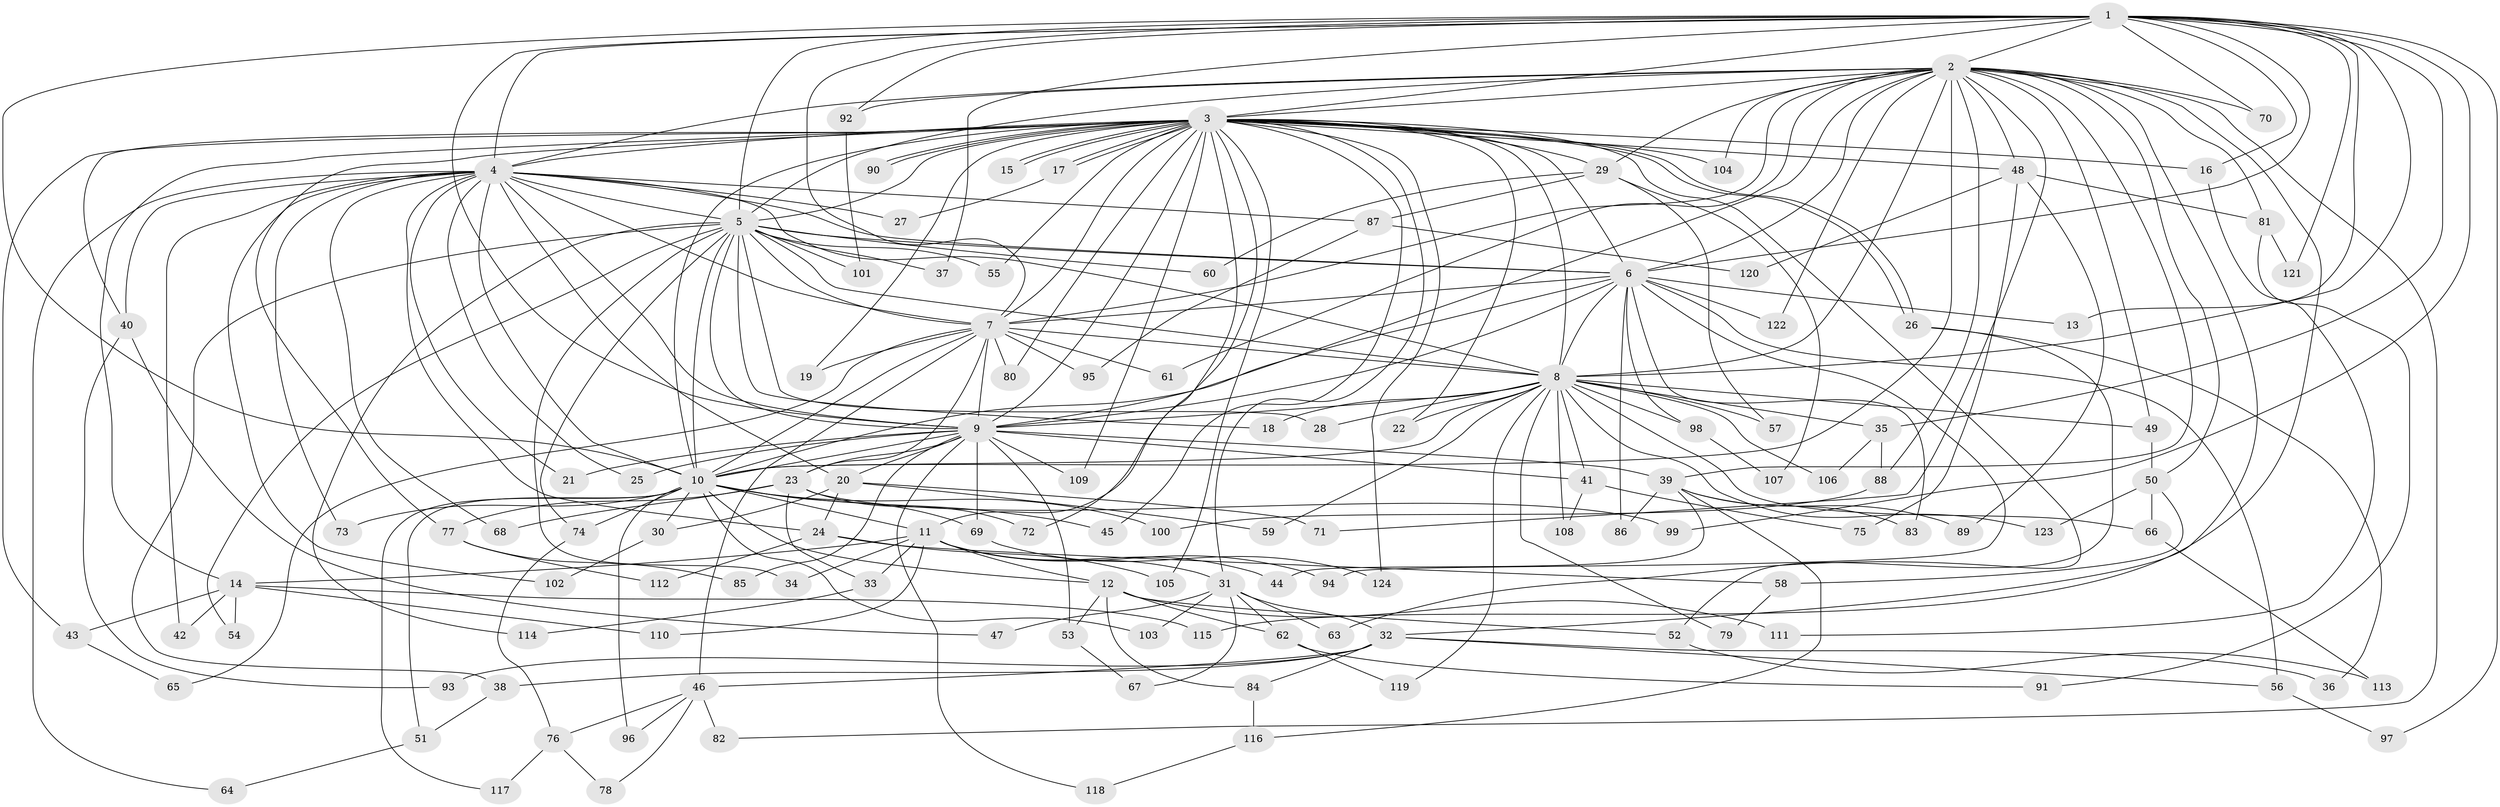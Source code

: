 // coarse degree distribution, {2: 0.16, 17: 0.04, 6: 0.1, 3: 0.26, 19: 0.02, 1: 0.04, 24: 0.02, 4: 0.16, 10: 0.04, 7: 0.08, 14: 0.02, 20: 0.02, 11: 0.02, 15: 0.02}
// Generated by graph-tools (version 1.1) at 2025/36/03/04/25 23:36:21]
// undirected, 124 vertices, 273 edges
graph export_dot {
  node [color=gray90,style=filled];
  1;
  2;
  3;
  4;
  5;
  6;
  7;
  8;
  9;
  10;
  11;
  12;
  13;
  14;
  15;
  16;
  17;
  18;
  19;
  20;
  21;
  22;
  23;
  24;
  25;
  26;
  27;
  28;
  29;
  30;
  31;
  32;
  33;
  34;
  35;
  36;
  37;
  38;
  39;
  40;
  41;
  42;
  43;
  44;
  45;
  46;
  47;
  48;
  49;
  50;
  51;
  52;
  53;
  54;
  55;
  56;
  57;
  58;
  59;
  60;
  61;
  62;
  63;
  64;
  65;
  66;
  67;
  68;
  69;
  70;
  71;
  72;
  73;
  74;
  75;
  76;
  77;
  78;
  79;
  80;
  81;
  82;
  83;
  84;
  85;
  86;
  87;
  88;
  89;
  90;
  91;
  92;
  93;
  94;
  95;
  96;
  97;
  98;
  99;
  100;
  101;
  102;
  103;
  104;
  105;
  106;
  107;
  108;
  109;
  110;
  111;
  112;
  113;
  114;
  115;
  116;
  117;
  118;
  119;
  120;
  121;
  122;
  123;
  124;
  1 -- 2;
  1 -- 3;
  1 -- 4;
  1 -- 5;
  1 -- 6;
  1 -- 7;
  1 -- 8;
  1 -- 9;
  1 -- 10;
  1 -- 13;
  1 -- 16;
  1 -- 35;
  1 -- 37;
  1 -- 70;
  1 -- 92;
  1 -- 97;
  1 -- 99;
  1 -- 121;
  2 -- 3;
  2 -- 4;
  2 -- 5;
  2 -- 6;
  2 -- 7;
  2 -- 8;
  2 -- 9;
  2 -- 10;
  2 -- 29;
  2 -- 32;
  2 -- 39;
  2 -- 48;
  2 -- 49;
  2 -- 50;
  2 -- 61;
  2 -- 70;
  2 -- 71;
  2 -- 81;
  2 -- 82;
  2 -- 88;
  2 -- 92;
  2 -- 104;
  2 -- 115;
  2 -- 122;
  3 -- 4;
  3 -- 5;
  3 -- 6;
  3 -- 7;
  3 -- 8;
  3 -- 9;
  3 -- 10;
  3 -- 11;
  3 -- 14;
  3 -- 15;
  3 -- 15;
  3 -- 16;
  3 -- 17;
  3 -- 17;
  3 -- 19;
  3 -- 22;
  3 -- 26;
  3 -- 26;
  3 -- 29;
  3 -- 31;
  3 -- 40;
  3 -- 43;
  3 -- 45;
  3 -- 48;
  3 -- 55;
  3 -- 63;
  3 -- 72;
  3 -- 77;
  3 -- 80;
  3 -- 90;
  3 -- 90;
  3 -- 104;
  3 -- 105;
  3 -- 109;
  3 -- 124;
  4 -- 5;
  4 -- 6;
  4 -- 7;
  4 -- 8;
  4 -- 9;
  4 -- 10;
  4 -- 20;
  4 -- 21;
  4 -- 24;
  4 -- 25;
  4 -- 27;
  4 -- 40;
  4 -- 42;
  4 -- 64;
  4 -- 68;
  4 -- 73;
  4 -- 87;
  4 -- 102;
  5 -- 6;
  5 -- 7;
  5 -- 8;
  5 -- 9;
  5 -- 10;
  5 -- 18;
  5 -- 28;
  5 -- 34;
  5 -- 37;
  5 -- 38;
  5 -- 54;
  5 -- 55;
  5 -- 60;
  5 -- 74;
  5 -- 101;
  5 -- 114;
  6 -- 7;
  6 -- 8;
  6 -- 9;
  6 -- 10;
  6 -- 13;
  6 -- 56;
  6 -- 83;
  6 -- 86;
  6 -- 94;
  6 -- 98;
  6 -- 122;
  7 -- 8;
  7 -- 9;
  7 -- 10;
  7 -- 19;
  7 -- 23;
  7 -- 46;
  7 -- 61;
  7 -- 65;
  7 -- 80;
  7 -- 95;
  8 -- 9;
  8 -- 10;
  8 -- 18;
  8 -- 22;
  8 -- 28;
  8 -- 35;
  8 -- 41;
  8 -- 49;
  8 -- 57;
  8 -- 59;
  8 -- 66;
  8 -- 79;
  8 -- 98;
  8 -- 106;
  8 -- 108;
  8 -- 119;
  8 -- 123;
  9 -- 10;
  9 -- 20;
  9 -- 21;
  9 -- 23;
  9 -- 25;
  9 -- 39;
  9 -- 41;
  9 -- 53;
  9 -- 69;
  9 -- 85;
  9 -- 109;
  9 -- 118;
  10 -- 11;
  10 -- 12;
  10 -- 30;
  10 -- 45;
  10 -- 51;
  10 -- 69;
  10 -- 73;
  10 -- 74;
  10 -- 96;
  10 -- 100;
  10 -- 103;
  10 -- 117;
  11 -- 12;
  11 -- 14;
  11 -- 31;
  11 -- 33;
  11 -- 34;
  11 -- 44;
  11 -- 94;
  11 -- 110;
  12 -- 52;
  12 -- 53;
  12 -- 62;
  12 -- 84;
  12 -- 111;
  14 -- 42;
  14 -- 43;
  14 -- 54;
  14 -- 110;
  14 -- 115;
  16 -- 111;
  17 -- 27;
  20 -- 24;
  20 -- 30;
  20 -- 59;
  20 -- 71;
  23 -- 33;
  23 -- 68;
  23 -- 72;
  23 -- 77;
  23 -- 99;
  24 -- 58;
  24 -- 105;
  24 -- 112;
  26 -- 36;
  26 -- 52;
  29 -- 57;
  29 -- 60;
  29 -- 87;
  29 -- 107;
  30 -- 102;
  31 -- 32;
  31 -- 47;
  31 -- 62;
  31 -- 63;
  31 -- 67;
  31 -- 103;
  32 -- 36;
  32 -- 38;
  32 -- 46;
  32 -- 56;
  32 -- 84;
  32 -- 93;
  33 -- 114;
  35 -- 88;
  35 -- 106;
  38 -- 51;
  39 -- 44;
  39 -- 83;
  39 -- 86;
  39 -- 89;
  39 -- 116;
  40 -- 47;
  40 -- 93;
  41 -- 75;
  41 -- 108;
  43 -- 65;
  46 -- 76;
  46 -- 78;
  46 -- 82;
  46 -- 96;
  48 -- 75;
  48 -- 81;
  48 -- 89;
  48 -- 120;
  49 -- 50;
  50 -- 58;
  50 -- 66;
  50 -- 123;
  51 -- 64;
  52 -- 113;
  53 -- 67;
  56 -- 97;
  58 -- 79;
  62 -- 91;
  62 -- 119;
  66 -- 113;
  69 -- 124;
  74 -- 76;
  76 -- 78;
  76 -- 117;
  77 -- 85;
  77 -- 112;
  81 -- 91;
  81 -- 121;
  84 -- 116;
  87 -- 95;
  87 -- 120;
  88 -- 100;
  92 -- 101;
  98 -- 107;
  116 -- 118;
}
